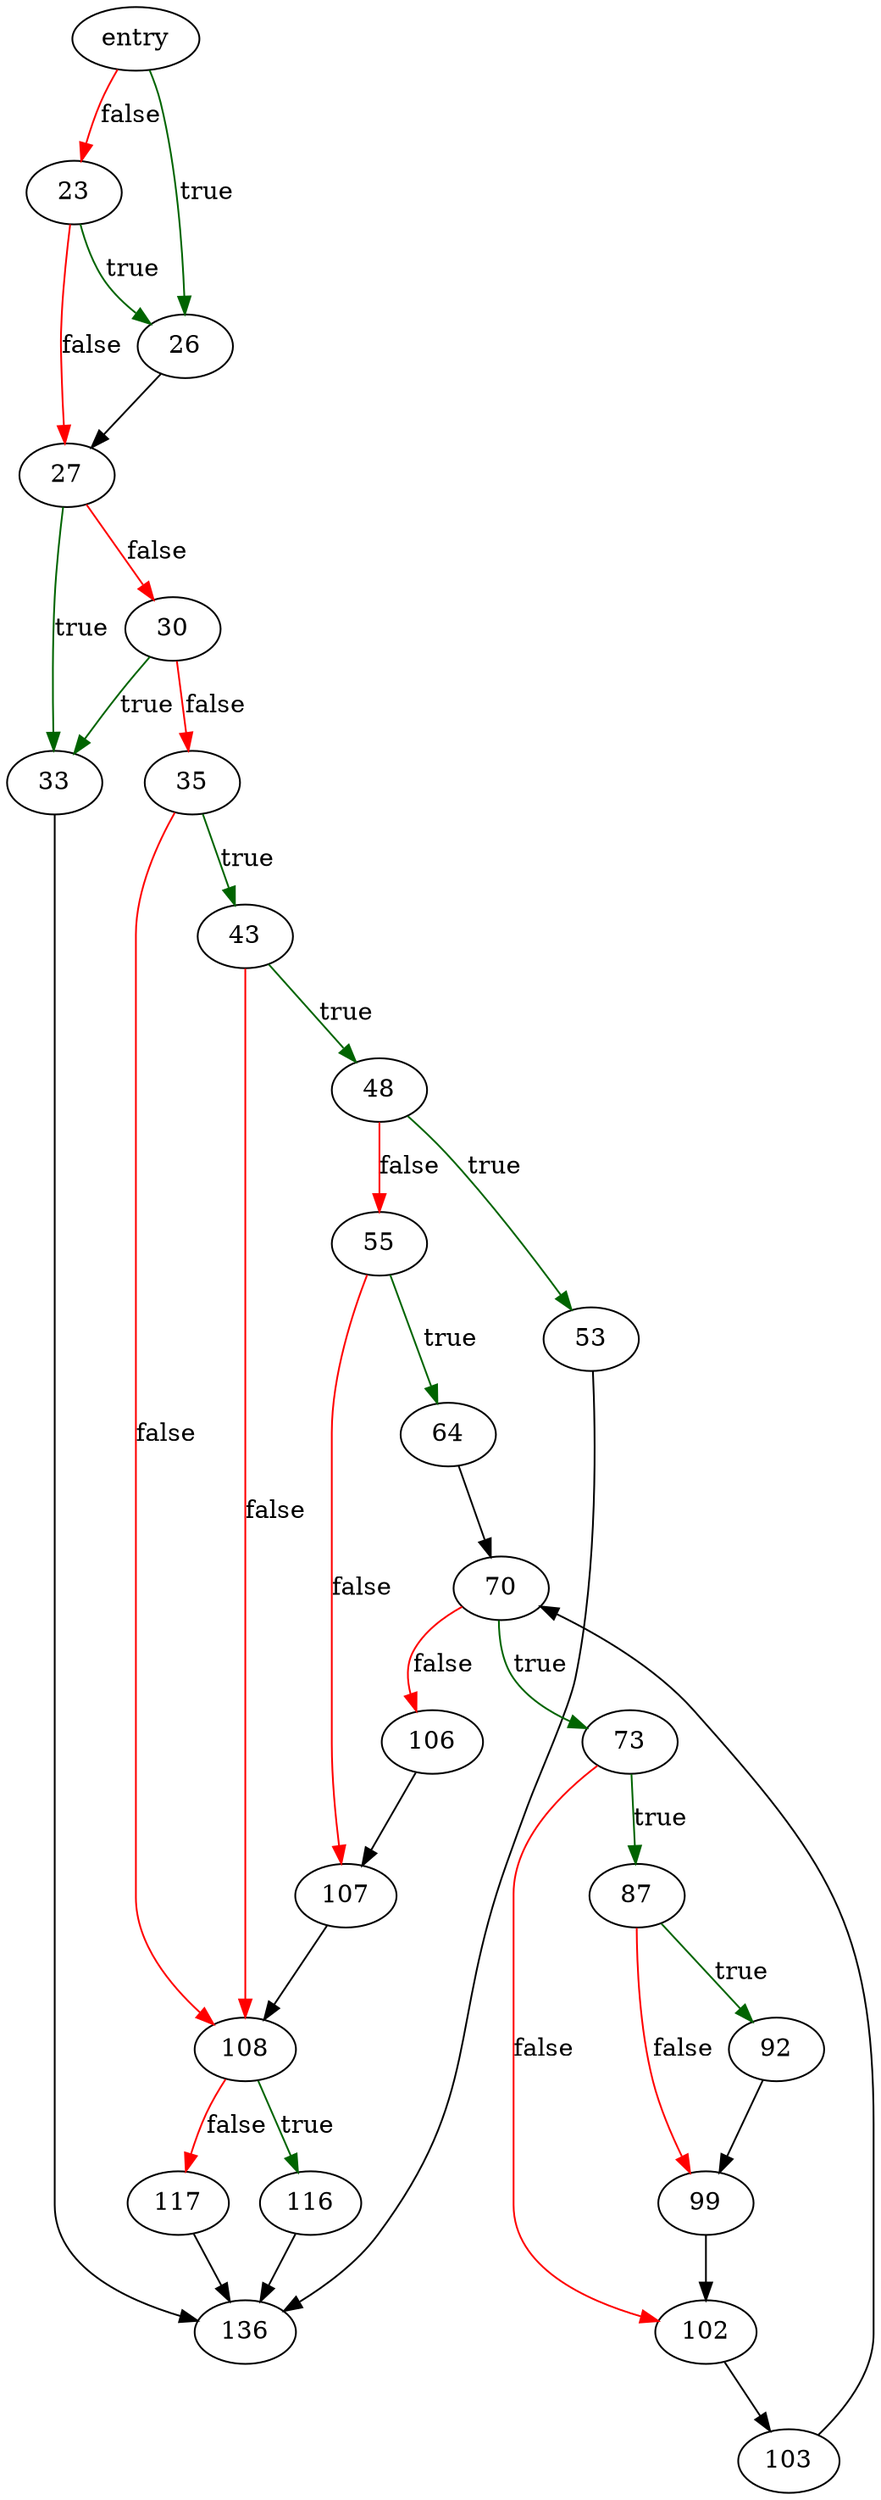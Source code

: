 digraph "createCollation" {
	// Node definitions.
	6 [label=entry];
	23;
	26;
	27;
	30;
	33;
	35;
	43;
	48;
	53;
	55;
	64;
	70;
	73;
	87;
	92;
	99;
	102;
	103;
	106;
	107;
	108;
	116;
	117;
	136;

	// Edge definitions.
	6 -> 23 [
		color=red
		label=false
	];
	6 -> 26 [
		color=darkgreen
		label=true
	];
	23 -> 26 [
		color=darkgreen
		label=true
	];
	23 -> 27 [
		color=red
		label=false
	];
	26 -> 27;
	27 -> 30 [
		color=red
		label=false
	];
	27 -> 33 [
		color=darkgreen
		label=true
	];
	30 -> 33 [
		color=darkgreen
		label=true
	];
	30 -> 35 [
		color=red
		label=false
	];
	33 -> 136;
	35 -> 43 [
		color=darkgreen
		label=true
	];
	35 -> 108 [
		color=red
		label=false
	];
	43 -> 48 [
		color=darkgreen
		label=true
	];
	43 -> 108 [
		color=red
		label=false
	];
	48 -> 53 [
		color=darkgreen
		label=true
	];
	48 -> 55 [
		color=red
		label=false
	];
	53 -> 136;
	55 -> 64 [
		color=darkgreen
		label=true
	];
	55 -> 107 [
		color=red
		label=false
	];
	64 -> 70;
	70 -> 73 [
		color=darkgreen
		label=true
	];
	70 -> 106 [
		color=red
		label=false
	];
	73 -> 87 [
		color=darkgreen
		label=true
	];
	73 -> 102 [
		color=red
		label=false
	];
	87 -> 92 [
		color=darkgreen
		label=true
	];
	87 -> 99 [
		color=red
		label=false
	];
	92 -> 99;
	99 -> 102;
	102 -> 103;
	103 -> 70;
	106 -> 107;
	107 -> 108;
	108 -> 116 [
		color=darkgreen
		label=true
	];
	108 -> 117 [
		color=red
		label=false
	];
	116 -> 136;
	117 -> 136;
}